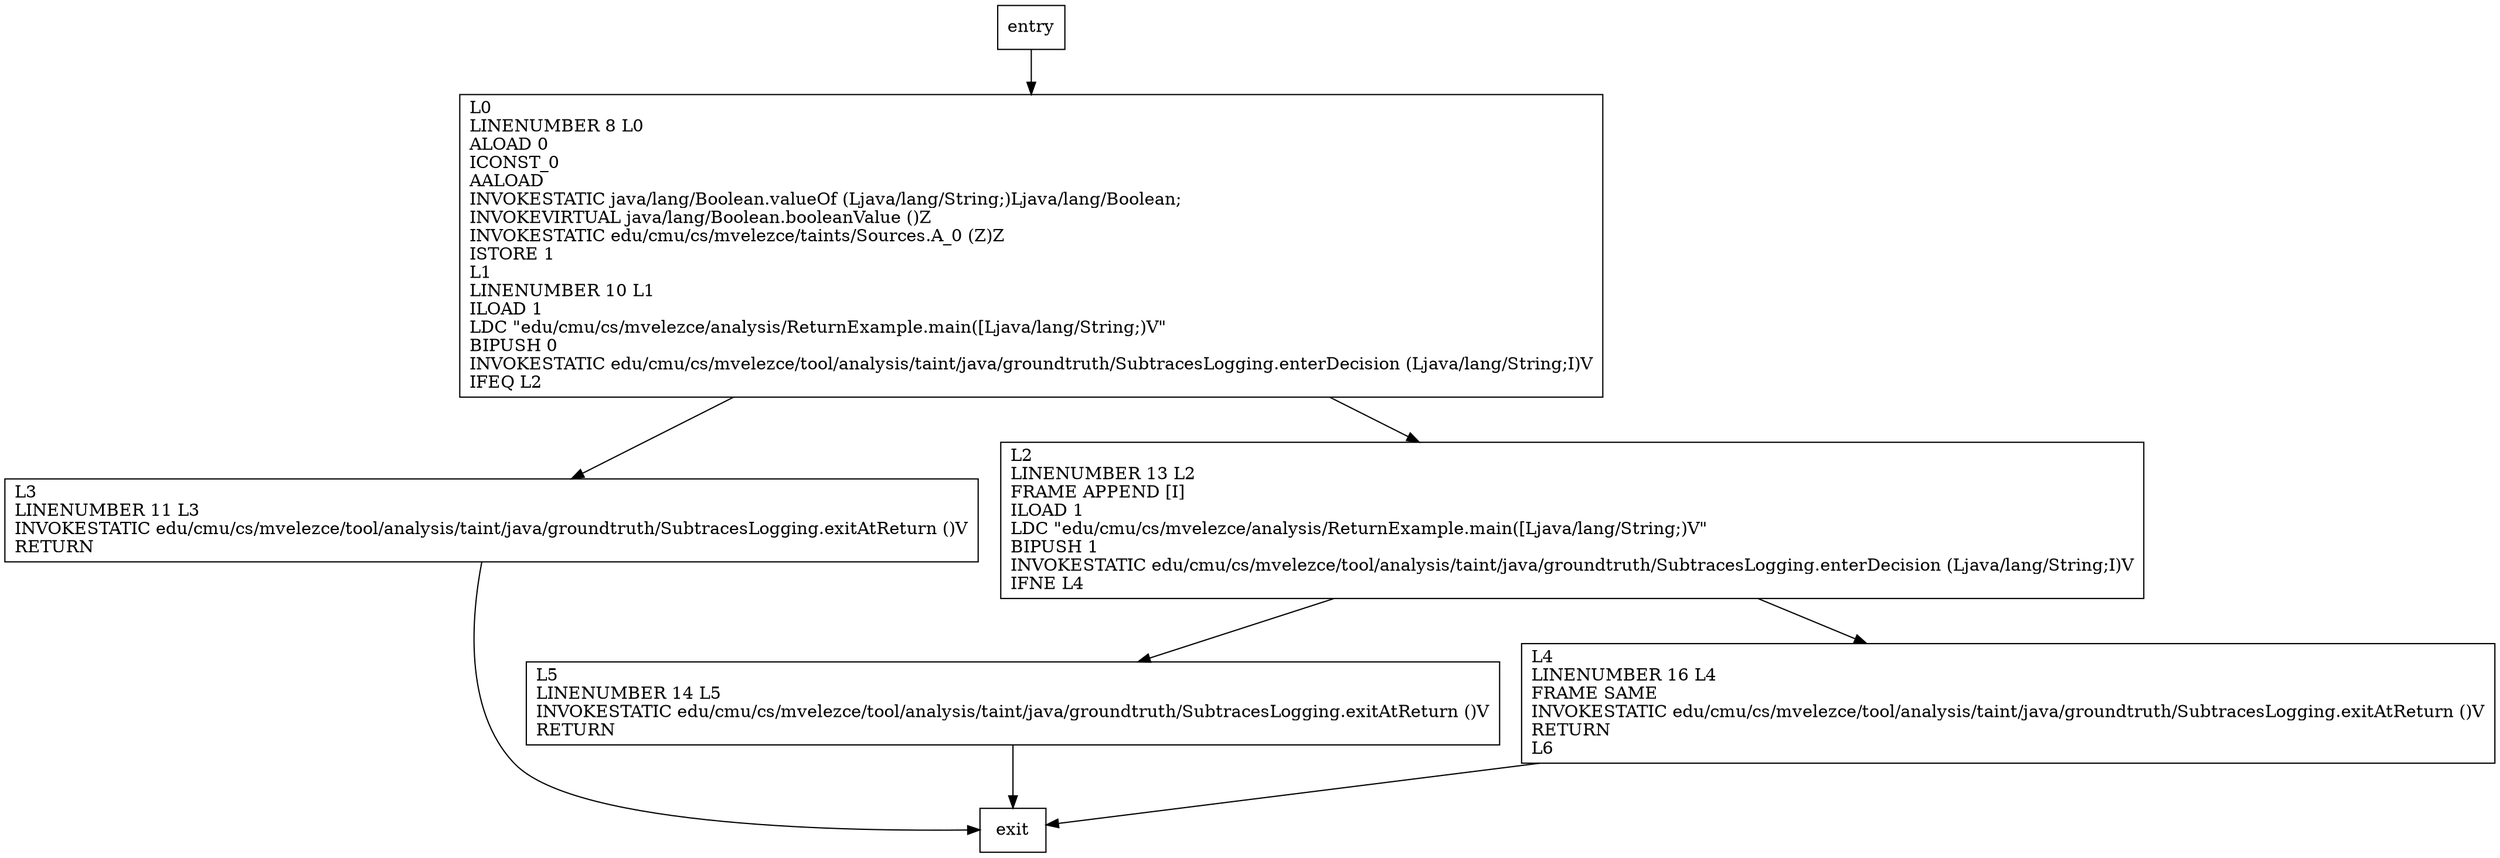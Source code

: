 digraph main {
node [shape=record];
148018969 [label="L3\lLINENUMBER 11 L3\lINVOKESTATIC edu/cmu/cs/mvelezce/tool/analysis/taint/java/groundtruth/SubtracesLogging.exitAtReturn ()V\lRETURN\l"];
1542792163 [label="L0\lLINENUMBER 8 L0\lALOAD 0\lICONST_0\lAALOAD\lINVOKESTATIC java/lang/Boolean.valueOf (Ljava/lang/String;)Ljava/lang/Boolean;\lINVOKEVIRTUAL java/lang/Boolean.booleanValue ()Z\lINVOKESTATIC edu/cmu/cs/mvelezce/taints/Sources.A_0 (Z)Z\lISTORE 1\lL1\lLINENUMBER 10 L1\lILOAD 1\lLDC \"edu/cmu/cs/mvelezce/analysis/ReturnExample.main([Ljava/lang/String;)V\"\lBIPUSH 0\lINVOKESTATIC edu/cmu/cs/mvelezce/tool/analysis/taint/java/groundtruth/SubtracesLogging.enterDecision (Ljava/lang/String;I)V\lIFEQ L2\l"];
1696963667 [label="L2\lLINENUMBER 13 L2\lFRAME APPEND [I]\lILOAD 1\lLDC \"edu/cmu/cs/mvelezce/analysis/ReturnExample.main([Ljava/lang/String;)V\"\lBIPUSH 1\lINVOKESTATIC edu/cmu/cs/mvelezce/tool/analysis/taint/java/groundtruth/SubtracesLogging.enterDecision (Ljava/lang/String;I)V\lIFNE L4\l"];
1275013351 [label="L5\lLINENUMBER 14 L5\lINVOKESTATIC edu/cmu/cs/mvelezce/tool/analysis/taint/java/groundtruth/SubtracesLogging.exitAtReturn ()V\lRETURN\l"];
971497536 [label="L4\lLINENUMBER 16 L4\lFRAME SAME\lINVOKESTATIC edu/cmu/cs/mvelezce/tool/analysis/taint/java/groundtruth/SubtracesLogging.exitAtReturn ()V\lRETURN\lL6\l"];
entry;
exit;
entry -> 1542792163;
148018969 -> exit;
1542792163 -> 148018969;
1542792163 -> 1696963667;
1696963667 -> 1275013351;
1696963667 -> 971497536;
1275013351 -> exit;
971497536 -> exit;
}
